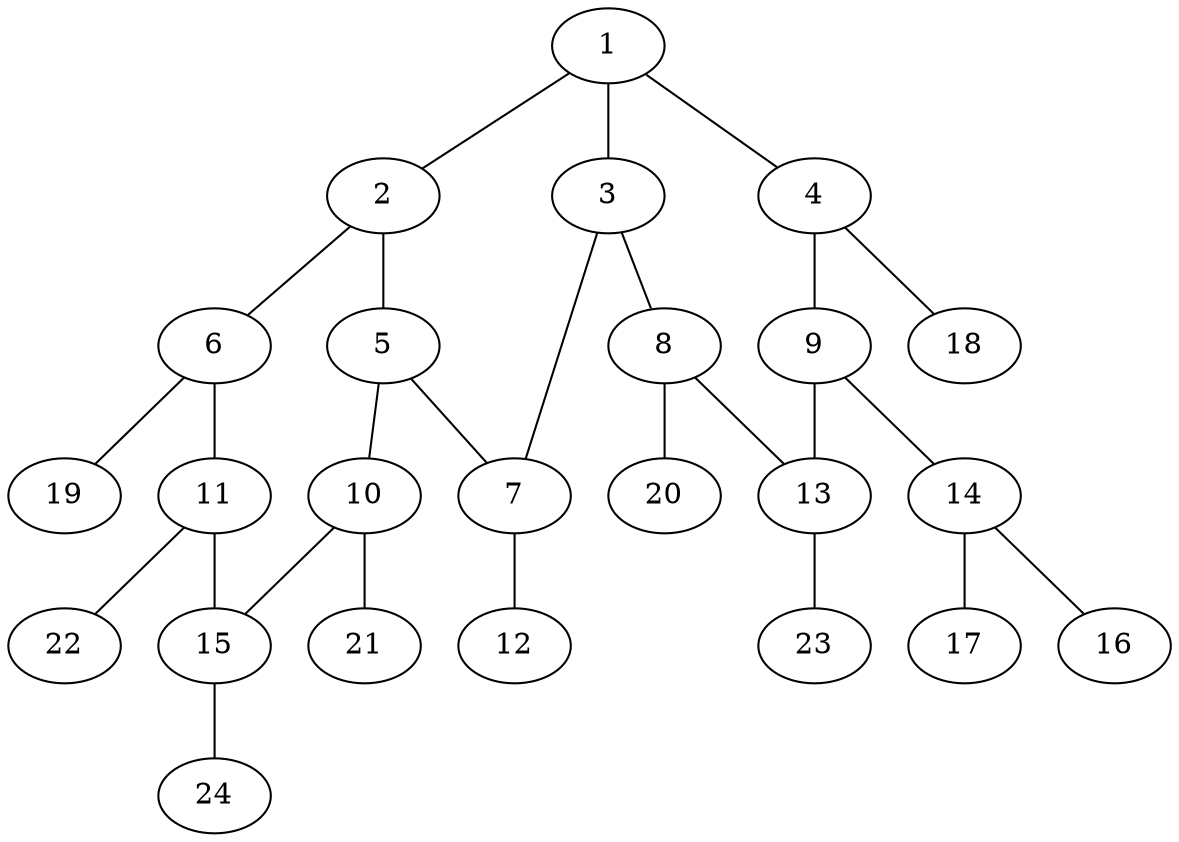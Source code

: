 graph molecule_2032 {
	1	 [chem=C];
	2	 [chem=C];
	1 -- 2	 [valence=1];
	3	 [chem=C];
	1 -- 3	 [valence=1];
	4	 [chem=C];
	1 -- 4	 [valence=2];
	5	 [chem=C];
	2 -- 5	 [valence=2];
	6	 [chem=C];
	2 -- 6	 [valence=1];
	7	 [chem=C];
	3 -- 7	 [valence=1];
	8	 [chem=C];
	3 -- 8	 [valence=2];
	9	 [chem=C];
	4 -- 9	 [valence=1];
	18	 [chem=H];
	4 -- 18	 [valence=1];
	5 -- 7	 [valence=1];
	10	 [chem=C];
	5 -- 10	 [valence=1];
	11	 [chem=C];
	6 -- 11	 [valence=2];
	19	 [chem=H];
	6 -- 19	 [valence=1];
	12	 [chem=O];
	7 -- 12	 [valence=2];
	13	 [chem=C];
	8 -- 13	 [valence=1];
	20	 [chem=H];
	8 -- 20	 [valence=1];
	9 -- 13	 [valence=2];
	14	 [chem=N];
	9 -- 14	 [valence=1];
	15	 [chem=C];
	10 -- 15	 [valence=2];
	21	 [chem=H];
	10 -- 21	 [valence=1];
	11 -- 15	 [valence=1];
	22	 [chem=H];
	11 -- 22	 [valence=1];
	23	 [chem=H];
	13 -- 23	 [valence=1];
	16	 [chem=O];
	14 -- 16	 [valence=2];
	17	 [chem=O];
	14 -- 17	 [valence=1];
	24	 [chem=H];
	15 -- 24	 [valence=1];
}

